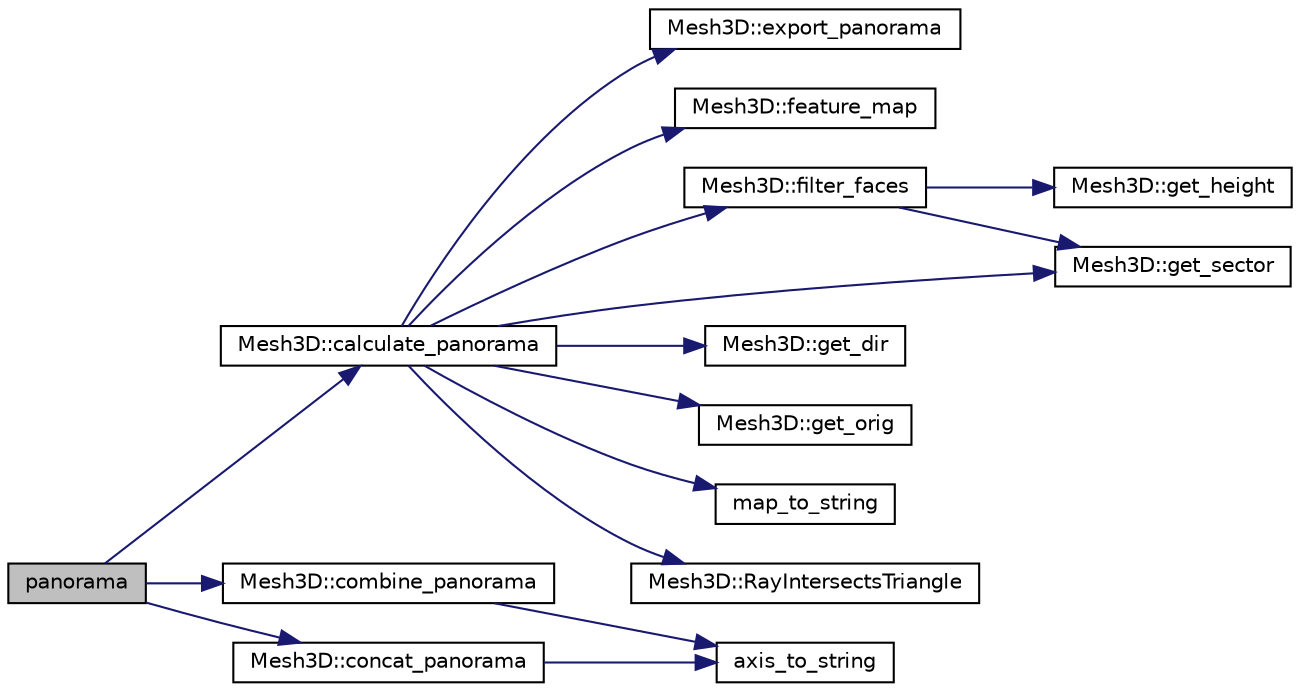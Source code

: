 digraph "panorama"
{
 // LATEX_PDF_SIZE
  edge [fontname="Helvetica",fontsize="10",labelfontname="Helvetica",labelfontsize="10"];
  node [fontname="Helvetica",fontsize="10",shape=record];
  rankdir="LR";
  Node1 [label="panorama",height=0.2,width=0.4,color="black", fillcolor="grey75", style="filled", fontcolor="black",tooltip=" "];
  Node1 -> Node2 [color="midnightblue",fontsize="10",style="solid",fontname="Helvetica"];
  Node2 [label="Mesh3D::calculate_panorama",height=0.2,width=0.4,color="black", fillcolor="white", style="filled",URL="$classMesh3D.html#a0a984cd43ac240bc77aedaa564824fbb",tooltip="Calculate PANORAMA [extended] representation of the 3D mesh."];
  Node2 -> Node3 [color="midnightblue",fontsize="10",style="solid",fontname="Helvetica"];
  Node3 [label="Mesh3D::export_panorama",height=0.2,width=0.4,color="black", fillcolor="white", style="filled",URL="$classMesh3D.html#a2b2c5e6a2bc74dae6e2f033f402ab5f5",tooltip="Export PANORAMA representation to sdm , ndm or gndm."];
  Node2 -> Node4 [color="midnightblue",fontsize="10",style="solid",fontname="Helvetica"];
  Node4 [label="Mesh3D::feature_map",height=0.2,width=0.4,color="black", fillcolor="white", style="filled",URL="$classMesh3D.html#afbf78c4b5703f84162afa3e89faad9cb",tooltip="Compute the feature map specified ."];
  Node2 -> Node5 [color="midnightblue",fontsize="10",style="solid",fontname="Helvetica"];
  Node5 [label="Mesh3D::filter_faces",height=0.2,width=0.4,color="black", fillcolor="white", style="filled",URL="$classMesh3D.html#a8cfc87c76eed8c2e11c14f87d2e2788a",tooltip="Separates the faces of the mesh according to their height and sector."];
  Node5 -> Node6 [color="midnightblue",fontsize="10",style="solid",fontname="Helvetica"];
  Node6 [label="Mesh3D::get_height",height=0.2,width=0.4,color="black", fillcolor="white", style="filled",URL="$classMesh3D.html#ac1f0f4c6d293fcaef2b3b049a9b6d410",tooltip="Get height of a division of the cylinder."];
  Node5 -> Node7 [color="midnightblue",fontsize="10",style="solid",fontname="Helvetica"];
  Node7 [label="Mesh3D::get_sector",height=0.2,width=0.4,color="black", fillcolor="white", style="filled",URL="$classMesh3D.html#a7c3b28ac2fd72eb6baa373117e483ba3",tooltip="Get sector of a point."];
  Node2 -> Node8 [color="midnightblue",fontsize="10",style="solid",fontname="Helvetica"];
  Node8 [label="Mesh3D::get_dir",height=0.2,width=0.4,color="black", fillcolor="white", style="filled",URL="$classMesh3D.html#a3bef9be7ab66d7007f7d0c2dafd78430",tooltip="Get direction of ray based on axis and angle."];
  Node2 -> Node9 [color="midnightblue",fontsize="10",style="solid",fontname="Helvetica"];
  Node9 [label="Mesh3D::get_orig",height=0.2,width=0.4,color="black", fillcolor="white", style="filled",URL="$classMesh3D.html#a26d29a9bbd2d5e4c83deeab8bf6f7288",tooltip="Get origin of ray based on axis and height."];
  Node2 -> Node7 [color="midnightblue",fontsize="10",style="solid",fontname="Helvetica"];
  Node2 -> Node10 [color="midnightblue",fontsize="10",style="solid",fontname="Helvetica"];
  Node10 [label="map_to_string",height=0.2,width=0.4,color="black", fillcolor="white", style="filled",URL="$aux_8h.html#aee40fe119b557ef2e8c1b596fd28c0b5",tooltip="Convert enum Map to std::string c++ type."];
  Node2 -> Node11 [color="midnightblue",fontsize="10",style="solid",fontname="Helvetica"];
  Node11 [label="Mesh3D::RayIntersectsTriangle",height=0.2,width=0.4,color="black", fillcolor="white", style="filled",URL="$classMesh3D.html#afae60cf7754feb072082d08d46660609",tooltip="Compute Ray-Triangle Intersection using Möller-Trumbore algorithm."];
  Node1 -> Node12 [color="midnightblue",fontsize="10",style="solid",fontname="Helvetica"];
  Node12 [label="Mesh3D::combine_panorama",height=0.2,width=0.4,color="black", fillcolor="white", style="filled",URL="$classMesh3D.html#abcfbcc10775544bcf4c5d1d706dd23b5",tooltip="Combine PANORAMA feature maps SDM, NDM and GNDM in PANORAMA extended representation."];
  Node12 -> Node13 [color="midnightblue",fontsize="10",style="solid",fontname="Helvetica"];
  Node13 [label="axis_to_string",height=0.2,width=0.4,color="black", fillcolor="white", style="filled",URL="$aux_8h.html#afc31f23e1de37e57949b88b2da006122",tooltip="Convert enum Axis to std::string c++ type."];
  Node1 -> Node14 [color="midnightblue",fontsize="10",style="solid",fontname="Helvetica"];
  Node14 [label="Mesh3D::concat_panorama",height=0.2,width=0.4,color="black", fillcolor="white", style="filled",URL="$classMesh3D.html#a5d8447c5025429061006dd3fb2d4632b",tooltip="Concatenation PANORAMA feature maps SDM and NDM."];
  Node14 -> Node13 [color="midnightblue",fontsize="10",style="solid",fontname="Helvetica"];
}
